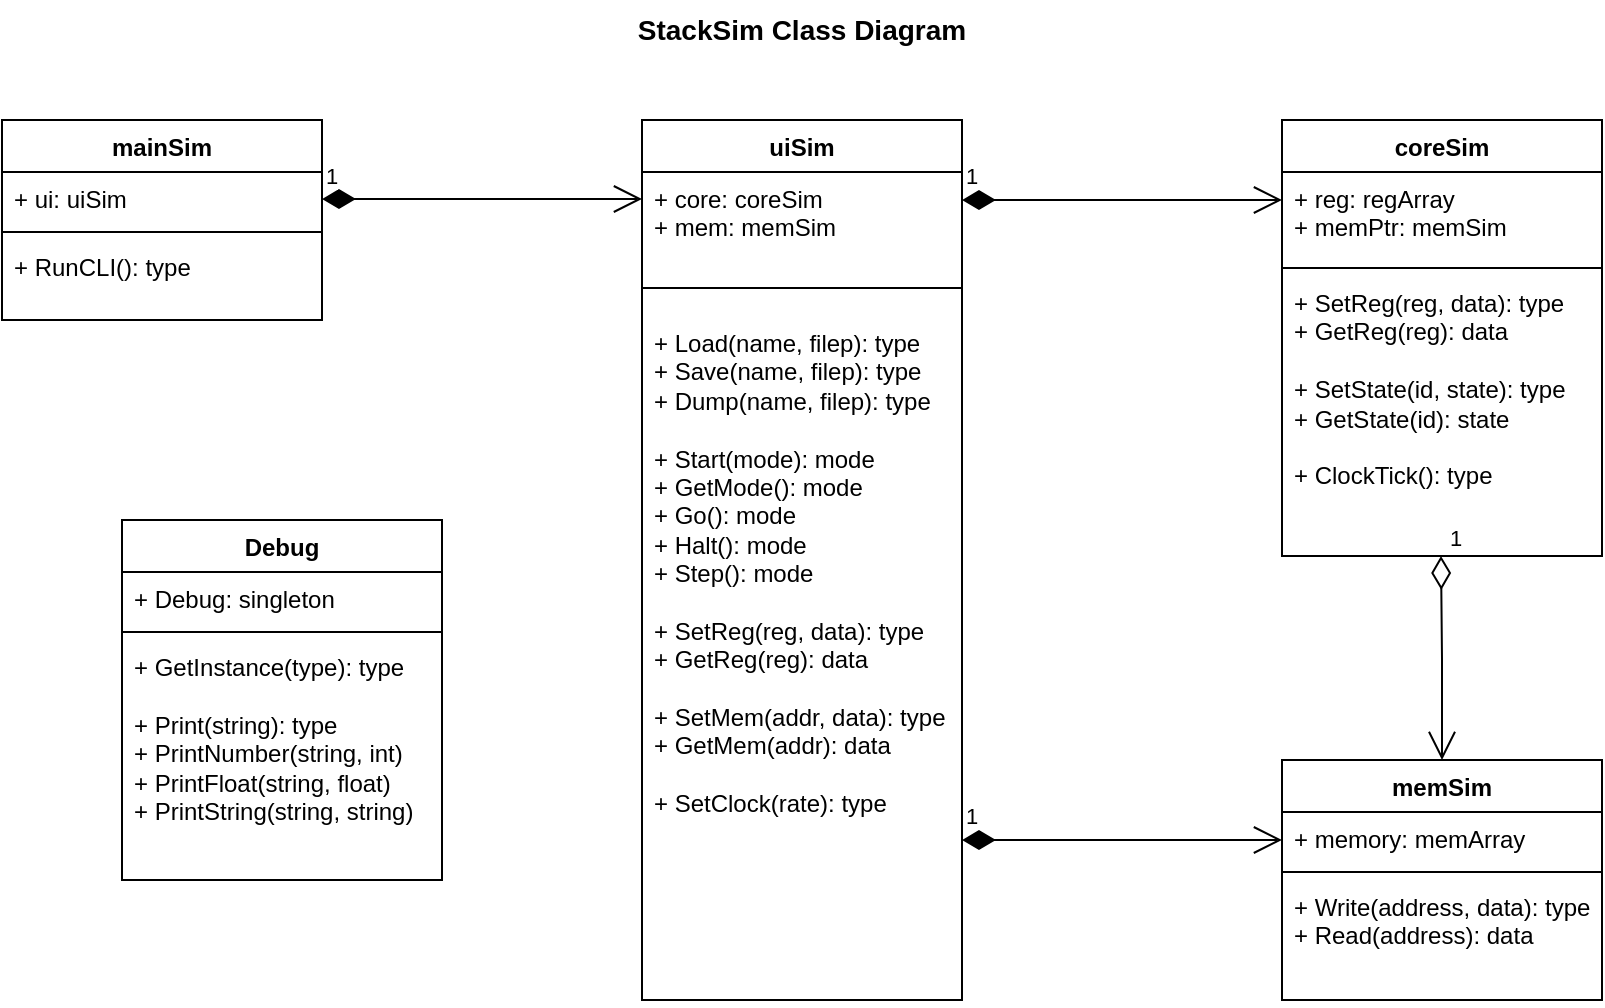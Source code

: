 <mxfile version="28.0.6">
  <diagram name="Page-1" id="Im9G4xrsKNsORE4Vh-WP">
    <mxGraphModel dx="1126" dy="745" grid="1" gridSize="10" guides="1" tooltips="1" connect="1" arrows="1" fold="1" page="1" pageScale="1" pageWidth="1100" pageHeight="850" math="0" shadow="0">
      <root>
        <mxCell id="0" />
        <mxCell id="1" parent="0" />
        <mxCell id="wlKaFGYPpb2qhly-qg5X-1" value="uiSim" style="swimlane;fontStyle=1;align=center;verticalAlign=top;childLayout=stackLayout;horizontal=1;startSize=26;horizontalStack=0;resizeParent=1;resizeParentMax=0;resizeLast=0;collapsible=1;marginBottom=0;whiteSpace=wrap;html=1;" parent="1" vertex="1">
          <mxGeometry x="460" y="200" width="160" height="440" as="geometry" />
        </mxCell>
        <mxCell id="wlKaFGYPpb2qhly-qg5X-2" value="+ core: coreSim&lt;div&gt;+ mem: memSim&lt;/div&gt;" style="text;strokeColor=none;fillColor=none;align=left;verticalAlign=top;spacingLeft=4;spacingRight=4;overflow=hidden;rotatable=0;points=[[0,0.5],[1,0.5]];portConstraint=eastwest;whiteSpace=wrap;html=1;" parent="wlKaFGYPpb2qhly-qg5X-1" vertex="1">
          <mxGeometry y="26" width="160" height="44" as="geometry" />
        </mxCell>
        <mxCell id="wlKaFGYPpb2qhly-qg5X-3" value="" style="line;strokeWidth=1;fillColor=none;align=left;verticalAlign=middle;spacingTop=-1;spacingLeft=3;spacingRight=3;rotatable=0;labelPosition=right;points=[];portConstraint=eastwest;strokeColor=inherit;" parent="wlKaFGYPpb2qhly-qg5X-1" vertex="1">
          <mxGeometry y="70" width="160" height="28" as="geometry" />
        </mxCell>
        <mxCell id="wlKaFGYPpb2qhly-qg5X-4" value="+ Load(name, filep): type&lt;div&gt;+ Save(name, filep): type&lt;/div&gt;&lt;div&gt;+ Dump(name, filep): type&lt;br&gt;&lt;div&gt;&lt;br&gt;&lt;div&gt;+ Start(mode): mode&lt;/div&gt;&lt;/div&gt;&lt;/div&gt;&lt;div&gt;+ GetMode(): mode&lt;/div&gt;&lt;div&gt;+ Go(): mode&lt;/div&gt;&lt;div&gt;+ Halt(): mode&lt;/div&gt;&lt;div&gt;+ Step(): mode&lt;/div&gt;&lt;div&gt;&lt;br&gt;&lt;/div&gt;&lt;div&gt;+ SetReg(reg, data): type&lt;/div&gt;&lt;div&gt;+ GetReg(reg): data&lt;/div&gt;&lt;div&gt;&lt;br&gt;&lt;/div&gt;&lt;div&gt;+ SetMem(addr, data): type&lt;/div&gt;&lt;div&gt;+ GetMem(addr): data&lt;/div&gt;&lt;div&gt;&lt;br&gt;&lt;/div&gt;&lt;div&gt;+ SetClock(rate): type&lt;/div&gt;" style="text;strokeColor=none;fillColor=none;align=left;verticalAlign=top;spacingLeft=4;spacingRight=4;overflow=hidden;rotatable=0;points=[[0,0.5],[1,0.5]];portConstraint=eastwest;whiteSpace=wrap;html=1;" parent="wlKaFGYPpb2qhly-qg5X-1" vertex="1">
          <mxGeometry y="98" width="160" height="342" as="geometry" />
        </mxCell>
        <mxCell id="wlKaFGYPpb2qhly-qg5X-5" value="coreSim" style="swimlane;fontStyle=1;align=center;verticalAlign=top;childLayout=stackLayout;horizontal=1;startSize=26;horizontalStack=0;resizeParent=1;resizeParentMax=0;resizeLast=0;collapsible=1;marginBottom=0;whiteSpace=wrap;html=1;" parent="1" vertex="1">
          <mxGeometry x="780" y="200" width="160" height="218" as="geometry" />
        </mxCell>
        <mxCell id="wlKaFGYPpb2qhly-qg5X-6" value="+ reg: regArray&lt;div&gt;+ memPtr: memSim&lt;/div&gt;" style="text;strokeColor=none;fillColor=none;align=left;verticalAlign=top;spacingLeft=4;spacingRight=4;overflow=hidden;rotatable=0;points=[[0,0.5],[1,0.5]];portConstraint=eastwest;whiteSpace=wrap;html=1;" parent="wlKaFGYPpb2qhly-qg5X-5" vertex="1">
          <mxGeometry y="26" width="160" height="44" as="geometry" />
        </mxCell>
        <mxCell id="wlKaFGYPpb2qhly-qg5X-7" value="" style="line;strokeWidth=1;fillColor=none;align=left;verticalAlign=middle;spacingTop=-1;spacingLeft=3;spacingRight=3;rotatable=0;labelPosition=right;points=[];portConstraint=eastwest;strokeColor=inherit;" parent="wlKaFGYPpb2qhly-qg5X-5" vertex="1">
          <mxGeometry y="70" width="160" height="8" as="geometry" />
        </mxCell>
        <mxCell id="wlKaFGYPpb2qhly-qg5X-8" value="+ SetReg(reg, data): type&lt;div&gt;+ GetReg(reg): data&lt;/div&gt;&lt;div&gt;&lt;br&gt;&lt;/div&gt;&lt;div&gt;+ SetState(id, state): type&lt;/div&gt;&lt;div&gt;+ GetState(id): state&lt;/div&gt;&lt;div&gt;&lt;br&gt;&lt;/div&gt;&lt;div&gt;+ ClockTick(): type&lt;/div&gt;" style="text;strokeColor=none;fillColor=none;align=left;verticalAlign=top;spacingLeft=4;spacingRight=4;overflow=hidden;rotatable=0;points=[[0,0.5],[1,0.5]];portConstraint=eastwest;whiteSpace=wrap;html=1;" parent="wlKaFGYPpb2qhly-qg5X-5" vertex="1">
          <mxGeometry y="78" width="160" height="140" as="geometry" />
        </mxCell>
        <mxCell id="wlKaFGYPpb2qhly-qg5X-9" value="memSim" style="swimlane;fontStyle=1;align=center;verticalAlign=top;childLayout=stackLayout;horizontal=1;startSize=26;horizontalStack=0;resizeParent=1;resizeParentMax=0;resizeLast=0;collapsible=1;marginBottom=0;whiteSpace=wrap;html=1;" parent="1" vertex="1">
          <mxGeometry x="780" y="520" width="160" height="120" as="geometry" />
        </mxCell>
        <mxCell id="wlKaFGYPpb2qhly-qg5X-10" value="+ memory: memArray" style="text;strokeColor=none;fillColor=none;align=left;verticalAlign=top;spacingLeft=4;spacingRight=4;overflow=hidden;rotatable=0;points=[[0,0.5],[1,0.5]];portConstraint=eastwest;whiteSpace=wrap;html=1;" parent="wlKaFGYPpb2qhly-qg5X-9" vertex="1">
          <mxGeometry y="26" width="160" height="26" as="geometry" />
        </mxCell>
        <mxCell id="wlKaFGYPpb2qhly-qg5X-11" value="" style="line;strokeWidth=1;fillColor=none;align=left;verticalAlign=middle;spacingTop=-1;spacingLeft=3;spacingRight=3;rotatable=0;labelPosition=right;points=[];portConstraint=eastwest;strokeColor=inherit;" parent="wlKaFGYPpb2qhly-qg5X-9" vertex="1">
          <mxGeometry y="52" width="160" height="8" as="geometry" />
        </mxCell>
        <mxCell id="wlKaFGYPpb2qhly-qg5X-12" value="+ Write(address, data): type&lt;div&gt;+ Read(address): data&lt;/div&gt;" style="text;strokeColor=none;fillColor=none;align=left;verticalAlign=top;spacingLeft=4;spacingRight=4;overflow=hidden;rotatable=0;points=[[0,0.5],[1,0.5]];portConstraint=eastwest;whiteSpace=wrap;html=1;" parent="wlKaFGYPpb2qhly-qg5X-9" vertex="1">
          <mxGeometry y="60" width="160" height="60" as="geometry" />
        </mxCell>
        <mxCell id="wlKaFGYPpb2qhly-qg5X-13" value="1" style="endArrow=open;html=1;endSize=12;startArrow=diamondThin;startSize=14;startFill=1;edgeStyle=orthogonalEdgeStyle;align=left;verticalAlign=bottom;rounded=0;" parent="1" edge="1">
          <mxGeometry x="-1" y="3" relative="1" as="geometry">
            <mxPoint x="620" y="240" as="sourcePoint" />
            <mxPoint x="780" y="240" as="targetPoint" />
          </mxGeometry>
        </mxCell>
        <mxCell id="wlKaFGYPpb2qhly-qg5X-14" value="1" style="endArrow=open;html=1;endSize=12;startArrow=diamondThin;startSize=14;startFill=1;edgeStyle=orthogonalEdgeStyle;align=left;verticalAlign=bottom;rounded=0;" parent="1" edge="1">
          <mxGeometry x="-1" y="3" relative="1" as="geometry">
            <mxPoint x="620" y="560" as="sourcePoint" />
            <mxPoint x="780" y="560" as="targetPoint" />
          </mxGeometry>
        </mxCell>
        <mxCell id="wlKaFGYPpb2qhly-qg5X-19" value="1" style="endArrow=open;html=1;endSize=12;startArrow=diamondThin;startSize=14;startFill=1;edgeStyle=orthogonalEdgeStyle;align=left;verticalAlign=bottom;rounded=0;" parent="1" edge="1">
          <mxGeometry x="-1" y="3" relative="1" as="geometry">
            <mxPoint x="300" y="239.5" as="sourcePoint" />
            <mxPoint x="460" y="239.5" as="targetPoint" />
          </mxGeometry>
        </mxCell>
        <mxCell id="wlKaFGYPpb2qhly-qg5X-20" value="1" style="endArrow=open;html=1;endSize=12;startArrow=diamondThin;startSize=14;startFill=0;edgeStyle=orthogonalEdgeStyle;align=left;verticalAlign=bottom;rounded=0;" parent="1" edge="1">
          <mxGeometry x="-1" y="3" relative="1" as="geometry">
            <mxPoint x="859.5" y="418" as="sourcePoint" />
            <mxPoint x="860" y="520" as="targetPoint" />
          </mxGeometry>
        </mxCell>
        <mxCell id="wlKaFGYPpb2qhly-qg5X-22" value="&lt;font style=&quot;font-size: 14px;&quot;&gt;&lt;b&gt;StackSim Class Diagram&lt;/b&gt;&lt;/font&gt;" style="text;html=1;align=center;verticalAlign=middle;whiteSpace=wrap;rounded=0;" parent="1" vertex="1">
          <mxGeometry x="405" y="140" width="270" height="30" as="geometry" />
        </mxCell>
        <mxCell id="wlKaFGYPpb2qhly-qg5X-23" value="Debug" style="swimlane;fontStyle=1;align=center;verticalAlign=top;childLayout=stackLayout;horizontal=1;startSize=26;horizontalStack=0;resizeParent=1;resizeParentMax=0;resizeLast=0;collapsible=1;marginBottom=0;whiteSpace=wrap;html=1;" parent="1" vertex="1">
          <mxGeometry x="200" y="400" width="160" height="180" as="geometry" />
        </mxCell>
        <mxCell id="wlKaFGYPpb2qhly-qg5X-24" value="+ Debug: singleton" style="text;strokeColor=none;fillColor=none;align=left;verticalAlign=top;spacingLeft=4;spacingRight=4;overflow=hidden;rotatable=0;points=[[0,0.5],[1,0.5]];portConstraint=eastwest;whiteSpace=wrap;html=1;" parent="wlKaFGYPpb2qhly-qg5X-23" vertex="1">
          <mxGeometry y="26" width="160" height="26" as="geometry" />
        </mxCell>
        <mxCell id="wlKaFGYPpb2qhly-qg5X-25" value="" style="line;strokeWidth=1;fillColor=none;align=left;verticalAlign=middle;spacingTop=-1;spacingLeft=3;spacingRight=3;rotatable=0;labelPosition=right;points=[];portConstraint=eastwest;strokeColor=inherit;" parent="wlKaFGYPpb2qhly-qg5X-23" vertex="1">
          <mxGeometry y="52" width="160" height="8" as="geometry" />
        </mxCell>
        <mxCell id="wlKaFGYPpb2qhly-qg5X-26" value="+ GetInstance(type): type&lt;div&gt;&lt;br&gt;&lt;/div&gt;&lt;div&gt;+ Print(string): type&lt;/div&gt;&lt;div&gt;+ PrintNumber(string, int)&lt;/div&gt;&lt;div&gt;+ PrintFloat(string, float)&lt;/div&gt;&lt;div&gt;+ PrintString(string, string)&lt;/div&gt;" style="text;strokeColor=none;fillColor=none;align=left;verticalAlign=top;spacingLeft=4;spacingRight=4;overflow=hidden;rotatable=0;points=[[0,0.5],[1,0.5]];portConstraint=eastwest;whiteSpace=wrap;html=1;" parent="wlKaFGYPpb2qhly-qg5X-23" vertex="1">
          <mxGeometry y="60" width="160" height="120" as="geometry" />
        </mxCell>
        <mxCell id="gUagG5NeeX-MWK7rNF9h-1" value="mainSim" style="swimlane;fontStyle=1;align=center;verticalAlign=top;childLayout=stackLayout;horizontal=1;startSize=26;horizontalStack=0;resizeParent=1;resizeParentMax=0;resizeLast=0;collapsible=1;marginBottom=0;whiteSpace=wrap;html=1;" parent="1" vertex="1">
          <mxGeometry x="140" y="200" width="160" height="100" as="geometry" />
        </mxCell>
        <mxCell id="gUagG5NeeX-MWK7rNF9h-2" value="+ ui: uiSim" style="text;strokeColor=none;fillColor=none;align=left;verticalAlign=top;spacingLeft=4;spacingRight=4;overflow=hidden;rotatable=0;points=[[0,0.5],[1,0.5]];portConstraint=eastwest;whiteSpace=wrap;html=1;" parent="gUagG5NeeX-MWK7rNF9h-1" vertex="1">
          <mxGeometry y="26" width="160" height="26" as="geometry" />
        </mxCell>
        <mxCell id="gUagG5NeeX-MWK7rNF9h-3" value="" style="line;strokeWidth=1;fillColor=none;align=left;verticalAlign=middle;spacingTop=-1;spacingLeft=3;spacingRight=3;rotatable=0;labelPosition=right;points=[];portConstraint=eastwest;strokeColor=inherit;" parent="gUagG5NeeX-MWK7rNF9h-1" vertex="1">
          <mxGeometry y="52" width="160" height="8" as="geometry" />
        </mxCell>
        <mxCell id="gUagG5NeeX-MWK7rNF9h-4" value="+ RunCLI(): type" style="text;strokeColor=none;fillColor=none;align=left;verticalAlign=top;spacingLeft=4;spacingRight=4;overflow=hidden;rotatable=0;points=[[0,0.5],[1,0.5]];portConstraint=eastwest;whiteSpace=wrap;html=1;" parent="gUagG5NeeX-MWK7rNF9h-1" vertex="1">
          <mxGeometry y="60" width="160" height="40" as="geometry" />
        </mxCell>
      </root>
    </mxGraphModel>
  </diagram>
</mxfile>
